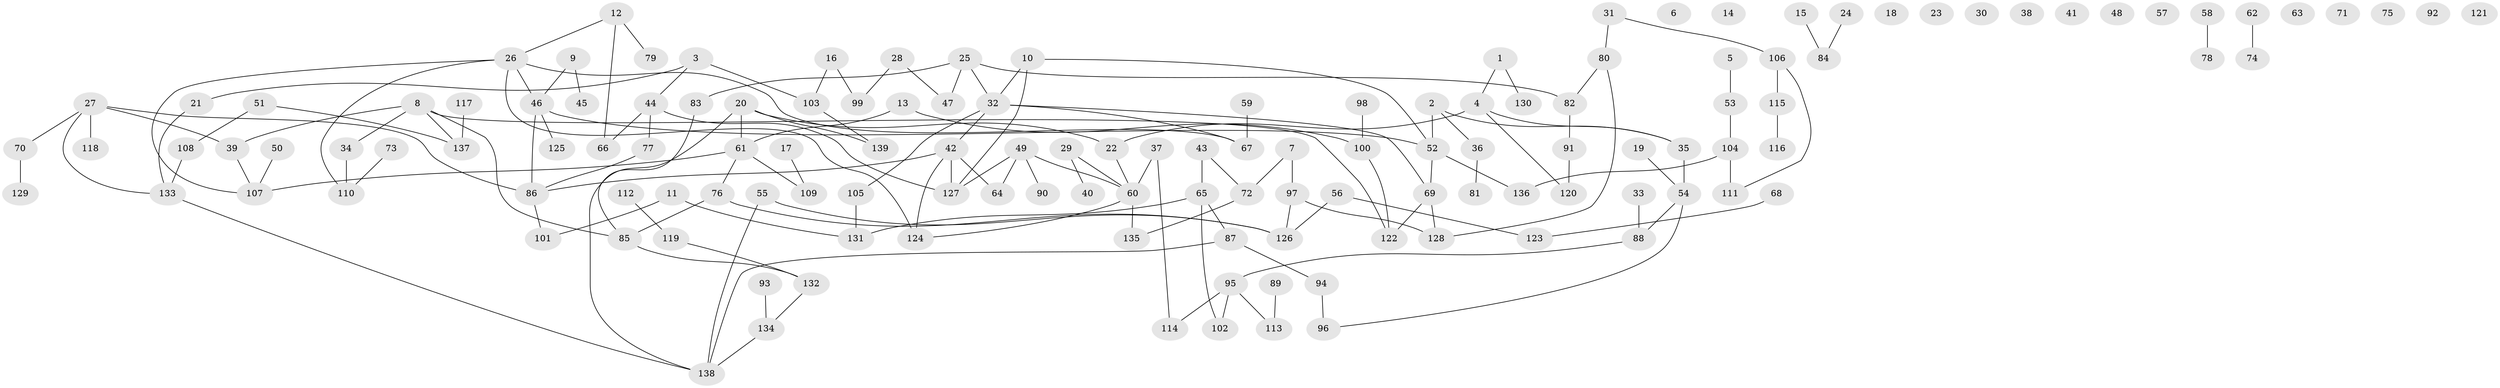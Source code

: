 // Generated by graph-tools (version 1.1) at 2025/39/03/09/25 04:39:36]
// undirected, 139 vertices, 156 edges
graph export_dot {
graph [start="1"]
  node [color=gray90,style=filled];
  1;
  2;
  3;
  4;
  5;
  6;
  7;
  8;
  9;
  10;
  11;
  12;
  13;
  14;
  15;
  16;
  17;
  18;
  19;
  20;
  21;
  22;
  23;
  24;
  25;
  26;
  27;
  28;
  29;
  30;
  31;
  32;
  33;
  34;
  35;
  36;
  37;
  38;
  39;
  40;
  41;
  42;
  43;
  44;
  45;
  46;
  47;
  48;
  49;
  50;
  51;
  52;
  53;
  54;
  55;
  56;
  57;
  58;
  59;
  60;
  61;
  62;
  63;
  64;
  65;
  66;
  67;
  68;
  69;
  70;
  71;
  72;
  73;
  74;
  75;
  76;
  77;
  78;
  79;
  80;
  81;
  82;
  83;
  84;
  85;
  86;
  87;
  88;
  89;
  90;
  91;
  92;
  93;
  94;
  95;
  96;
  97;
  98;
  99;
  100;
  101;
  102;
  103;
  104;
  105;
  106;
  107;
  108;
  109;
  110;
  111;
  112;
  113;
  114;
  115;
  116;
  117;
  118;
  119;
  120;
  121;
  122;
  123;
  124;
  125;
  126;
  127;
  128;
  129;
  130;
  131;
  132;
  133;
  134;
  135;
  136;
  137;
  138;
  139;
  1 -- 4;
  1 -- 130;
  2 -- 35;
  2 -- 36;
  2 -- 52;
  3 -- 21;
  3 -- 44;
  3 -- 103;
  4 -- 22;
  4 -- 35;
  4 -- 120;
  5 -- 53;
  7 -- 72;
  7 -- 97;
  8 -- 34;
  8 -- 39;
  8 -- 85;
  8 -- 122;
  8 -- 137;
  9 -- 45;
  9 -- 46;
  10 -- 32;
  10 -- 52;
  10 -- 127;
  11 -- 101;
  11 -- 131;
  12 -- 26;
  12 -- 66;
  12 -- 79;
  13 -- 61;
  13 -- 100;
  15 -- 84;
  16 -- 99;
  16 -- 103;
  17 -- 109;
  19 -- 54;
  20 -- 22;
  20 -- 61;
  20 -- 138;
  20 -- 139;
  21 -- 133;
  22 -- 60;
  24 -- 84;
  25 -- 32;
  25 -- 47;
  25 -- 82;
  25 -- 83;
  26 -- 46;
  26 -- 67;
  26 -- 107;
  26 -- 110;
  26 -- 124;
  27 -- 39;
  27 -- 70;
  27 -- 86;
  27 -- 118;
  27 -- 133;
  28 -- 47;
  28 -- 99;
  29 -- 40;
  29 -- 60;
  31 -- 80;
  31 -- 106;
  32 -- 42;
  32 -- 67;
  32 -- 69;
  32 -- 105;
  33 -- 88;
  34 -- 110;
  35 -- 54;
  36 -- 81;
  37 -- 60;
  37 -- 114;
  39 -- 107;
  42 -- 64;
  42 -- 86;
  42 -- 124;
  42 -- 127;
  43 -- 65;
  43 -- 72;
  44 -- 66;
  44 -- 77;
  44 -- 127;
  46 -- 52;
  46 -- 86;
  46 -- 125;
  49 -- 60;
  49 -- 64;
  49 -- 90;
  49 -- 127;
  50 -- 107;
  51 -- 108;
  51 -- 137;
  52 -- 69;
  52 -- 136;
  53 -- 104;
  54 -- 88;
  54 -- 96;
  55 -- 126;
  55 -- 138;
  56 -- 123;
  56 -- 126;
  58 -- 78;
  59 -- 67;
  60 -- 124;
  60 -- 135;
  61 -- 76;
  61 -- 107;
  61 -- 109;
  62 -- 74;
  65 -- 87;
  65 -- 102;
  65 -- 131;
  68 -- 123;
  69 -- 122;
  69 -- 128;
  70 -- 129;
  72 -- 135;
  73 -- 110;
  76 -- 85;
  76 -- 126;
  77 -- 86;
  80 -- 82;
  80 -- 128;
  82 -- 91;
  83 -- 85;
  85 -- 132;
  86 -- 101;
  87 -- 94;
  87 -- 138;
  88 -- 95;
  89 -- 113;
  91 -- 120;
  93 -- 134;
  94 -- 96;
  95 -- 102;
  95 -- 113;
  95 -- 114;
  97 -- 126;
  97 -- 128;
  98 -- 100;
  100 -- 122;
  103 -- 139;
  104 -- 111;
  104 -- 136;
  105 -- 131;
  106 -- 111;
  106 -- 115;
  108 -- 133;
  112 -- 119;
  115 -- 116;
  117 -- 137;
  119 -- 132;
  132 -- 134;
  133 -- 138;
  134 -- 138;
}

